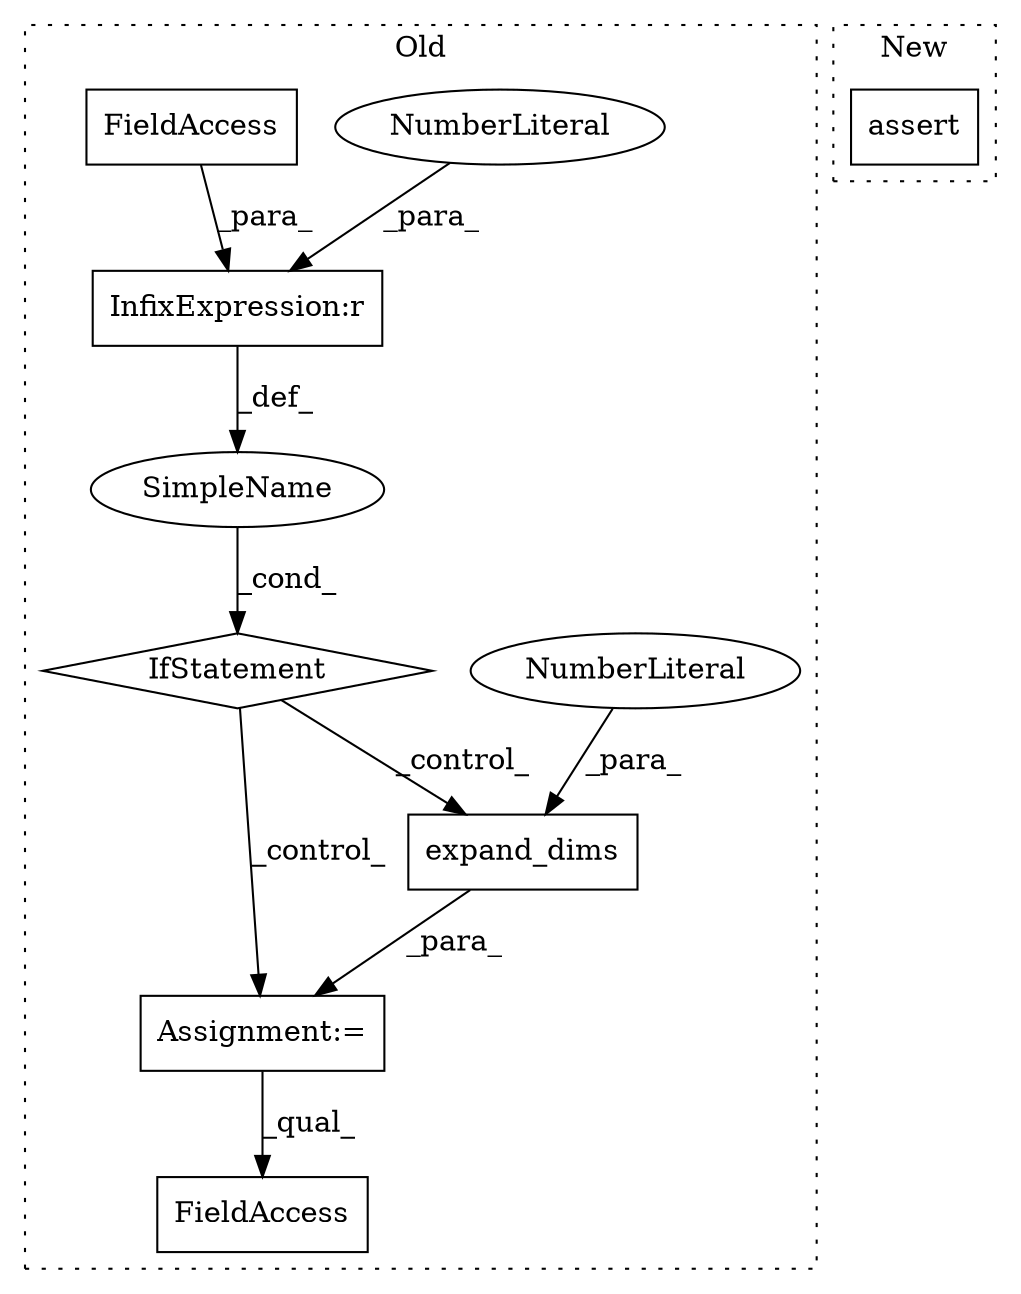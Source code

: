 digraph G {
subgraph cluster0 {
1 [label="expand_dims" a="32" s="321,338" l="12,1" shape="box"];
3 [label="SimpleName" a="42" s="" l="" shape="ellipse"];
4 [label="Assignment:=" a="7" s="314" l="1" shape="box"];
5 [label="NumberLiteral" a="34" s="337" l="1" shape="ellipse"];
6 [label="InfixExpression:r" a="27" s="296" l="4" shape="box"];
7 [label="NumberLiteral" a="34" s="300" l="1" shape="ellipse"];
8 [label="FieldAccess" a="22" s="288" l="8" shape="box"];
9 [label="IfStatement" a="25" s="284,301" l="4,2" shape="diamond"];
10 [label="FieldAccess" a="22" s="420" l="9" shape="box"];
label = "Old";
style="dotted";
}
subgraph cluster1 {
2 [label="assert" a="6" s="469" l="7" shape="box"];
label = "New";
style="dotted";
}
1 -> 4 [label="_para_"];
3 -> 9 [label="_cond_"];
4 -> 10 [label="_qual_"];
5 -> 1 [label="_para_"];
6 -> 3 [label="_def_"];
7 -> 6 [label="_para_"];
8 -> 6 [label="_para_"];
9 -> 1 [label="_control_"];
9 -> 4 [label="_control_"];
}